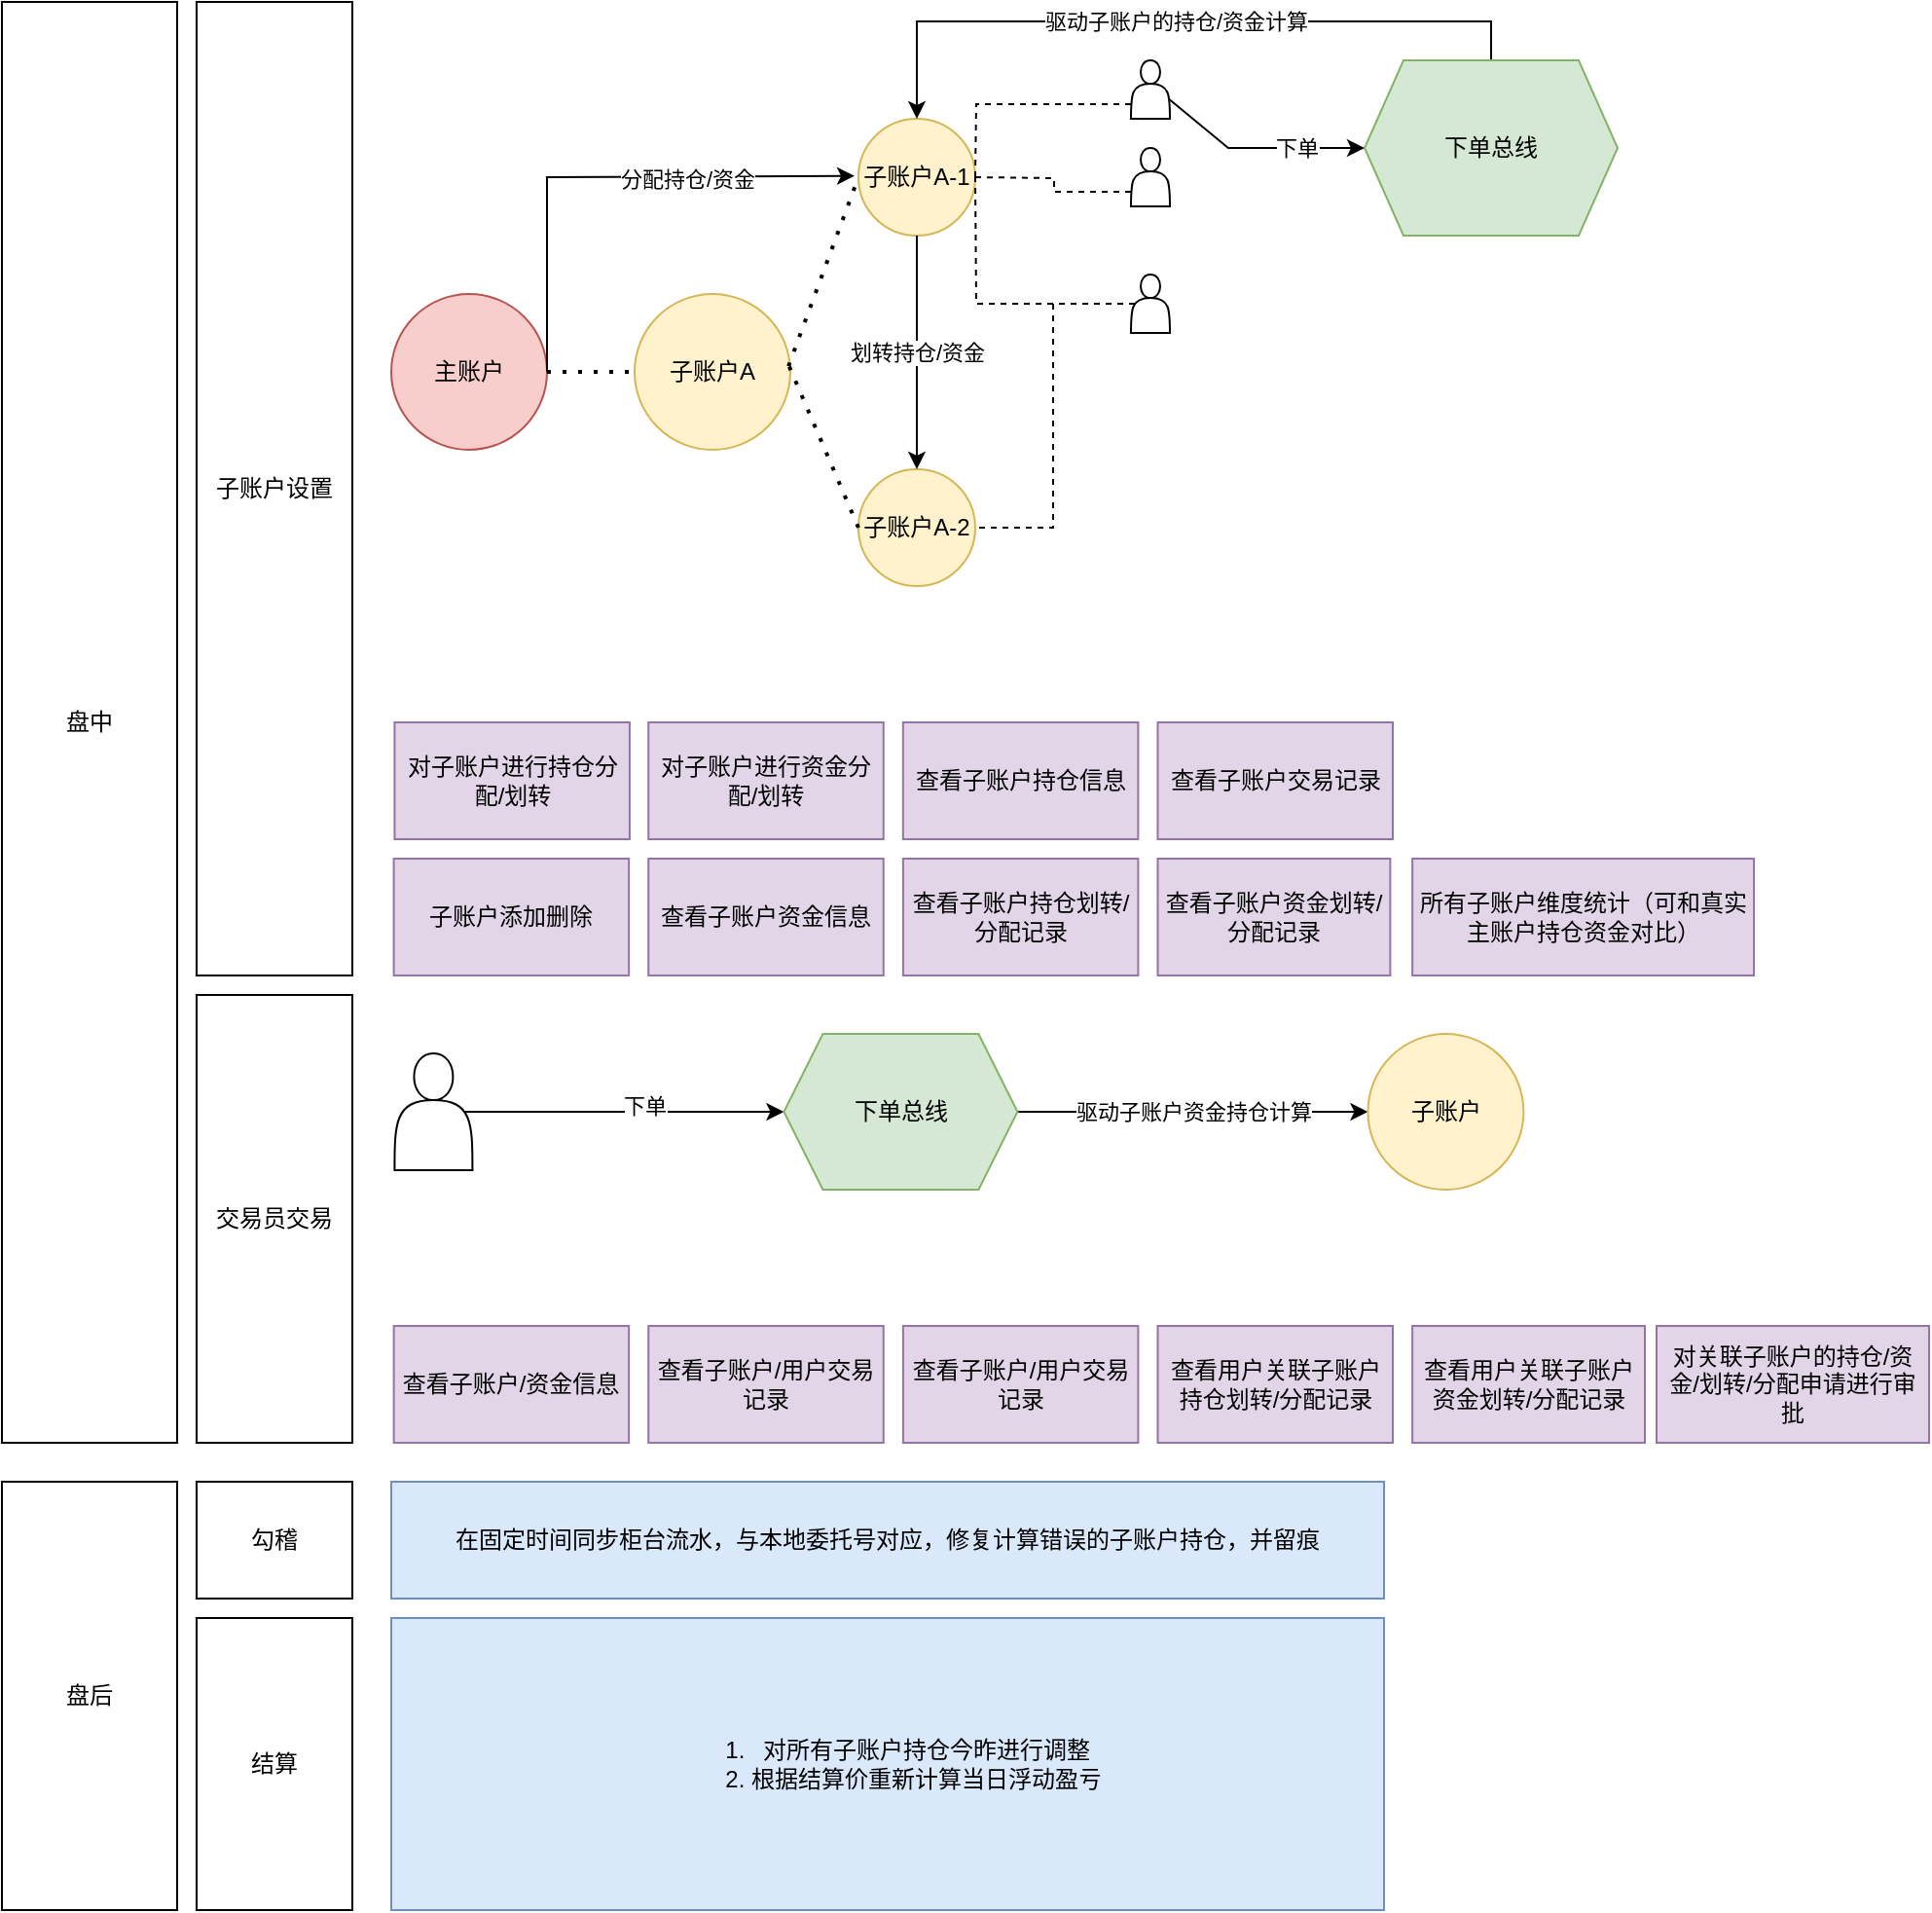 <mxfile version="21.3.4" type="github">
  <diagram name="Page-1" id="pTGKddGVBu179Sqo4M76">
    <mxGraphModel dx="2625" dy="1435" grid="1" gridSize="10" guides="1" tooltips="1" connect="1" arrows="1" fold="1" page="1" pageScale="1" pageWidth="850" pageHeight="1100" math="0" shadow="0">
      <root>
        <mxCell id="0" />
        <mxCell id="1" parent="0" />
        <mxCell id="C4NJVwHf82PDzk8-M8Or-2" value="盘中" style="rounded=0;whiteSpace=wrap;html=1;" vertex="1" parent="1">
          <mxGeometry x="60" y="20" width="90" height="740" as="geometry" />
        </mxCell>
        <mxCell id="C4NJVwHf82PDzk8-M8Or-3" value="盘后" style="rounded=0;whiteSpace=wrap;html=1;" vertex="1" parent="1">
          <mxGeometry x="60" y="780" width="90" height="220" as="geometry" />
        </mxCell>
        <mxCell id="C4NJVwHf82PDzk8-M8Or-4" value="勾稽" style="rounded=0;whiteSpace=wrap;html=1;" vertex="1" parent="1">
          <mxGeometry x="160" y="780" width="80" height="60" as="geometry" />
        </mxCell>
        <mxCell id="C4NJVwHf82PDzk8-M8Or-5" value="结算" style="rounded=0;whiteSpace=wrap;html=1;" vertex="1" parent="1">
          <mxGeometry x="160" y="850" width="80" height="150" as="geometry" />
        </mxCell>
        <mxCell id="C4NJVwHf82PDzk8-M8Or-6" value="子账户设置" style="rounded=0;whiteSpace=wrap;html=1;" vertex="1" parent="1">
          <mxGeometry x="160" y="20" width="80" height="500" as="geometry" />
        </mxCell>
        <mxCell id="C4NJVwHf82PDzk8-M8Or-84" style="edgeStyle=orthogonalEdgeStyle;rounded=0;orthogonalLoop=1;jettySize=auto;html=1;exitX=0.5;exitY=0;exitDx=0;exitDy=0;" edge="1" parent="1" source="C4NJVwHf82PDzk8-M8Or-8">
          <mxGeometry relative="1" as="geometry">
            <mxPoint x="199.8" y="559.8" as="targetPoint" />
          </mxGeometry>
        </mxCell>
        <mxCell id="C4NJVwHf82PDzk8-M8Or-8" value="交易员交易" style="rounded=0;whiteSpace=wrap;html=1;" vertex="1" parent="1">
          <mxGeometry x="160" y="530" width="80" height="230" as="geometry" />
        </mxCell>
        <mxCell id="C4NJVwHf82PDzk8-M8Or-10" value="主账户" style="ellipse;whiteSpace=wrap;html=1;aspect=fixed;fillColor=#f8cecc;strokeColor=#b85450;" vertex="1" parent="1">
          <mxGeometry x="260" y="170" width="80" height="80" as="geometry" />
        </mxCell>
        <mxCell id="C4NJVwHf82PDzk8-M8Or-11" value="子账户A" style="ellipse;whiteSpace=wrap;html=1;aspect=fixed;fillColor=#fff2cc;strokeColor=#d6b656;" vertex="1" parent="1">
          <mxGeometry x="385" y="170" width="80" height="80" as="geometry" />
        </mxCell>
        <mxCell id="C4NJVwHf82PDzk8-M8Or-13" value="子账户A-2" style="ellipse;whiteSpace=wrap;html=1;aspect=fixed;fillColor=#fff2cc;strokeColor=#d6b656;" vertex="1" parent="1">
          <mxGeometry x="500" y="260" width="60" height="60" as="geometry" />
        </mxCell>
        <mxCell id="C4NJVwHf82PDzk8-M8Or-14" value="子账户A-1" style="ellipse;whiteSpace=wrap;html=1;aspect=fixed;fillColor=#fff2cc;strokeColor=#d6b656;" vertex="1" parent="1">
          <mxGeometry x="500" y="80" width="60" height="60" as="geometry" />
        </mxCell>
        <mxCell id="C4NJVwHf82PDzk8-M8Or-41" style="edgeStyle=orthogonalEdgeStyle;rounded=0;orthogonalLoop=1;jettySize=auto;html=1;exitX=0;exitY=0.75;exitDx=0;exitDy=0;dashed=1;endArrow=none;endFill=0;" edge="1" parent="1" source="C4NJVwHf82PDzk8-M8Or-16">
          <mxGeometry relative="1" as="geometry">
            <mxPoint x="560" y="110" as="targetPoint" />
          </mxGeometry>
        </mxCell>
        <mxCell id="C4NJVwHf82PDzk8-M8Or-16" value="" style="shape=actor;whiteSpace=wrap;html=1;" vertex="1" parent="1">
          <mxGeometry x="640" y="95" width="20" height="30" as="geometry" />
        </mxCell>
        <mxCell id="C4NJVwHf82PDzk8-M8Or-17" value="" style="shape=actor;whiteSpace=wrap;html=1;align=right;" vertex="1" parent="1">
          <mxGeometry x="640" y="50" width="20" height="30" as="geometry" />
        </mxCell>
        <mxCell id="C4NJVwHf82PDzk8-M8Or-38" style="edgeStyle=orthogonalEdgeStyle;rounded=0;orthogonalLoop=1;jettySize=auto;html=1;exitX=0.1;exitY=0.5;exitDx=0;exitDy=0;exitPerimeter=0;dashed=1;endArrow=none;endFill=0;" edge="1" parent="1" source="C4NJVwHf82PDzk8-M8Or-18">
          <mxGeometry relative="1" as="geometry">
            <mxPoint x="560" y="110" as="targetPoint" />
          </mxGeometry>
        </mxCell>
        <mxCell id="C4NJVwHf82PDzk8-M8Or-39" style="edgeStyle=orthogonalEdgeStyle;rounded=0;orthogonalLoop=1;jettySize=auto;html=1;exitX=0.1;exitY=0.5;exitDx=0;exitDy=0;exitPerimeter=0;entryX=1;entryY=0.5;entryDx=0;entryDy=0;endArrow=none;endFill=0;dashed=1;" edge="1" parent="1" source="C4NJVwHf82PDzk8-M8Or-18" target="C4NJVwHf82PDzk8-M8Or-13">
          <mxGeometry relative="1" as="geometry" />
        </mxCell>
        <mxCell id="C4NJVwHf82PDzk8-M8Or-18" value="" style="shape=actor;whiteSpace=wrap;html=1;" vertex="1" parent="1">
          <mxGeometry x="640" y="160" width="20" height="30" as="geometry" />
        </mxCell>
        <mxCell id="C4NJVwHf82PDzk8-M8Or-22" value="" style="endArrow=classic;html=1;rounded=0;exitX=1;exitY=0.5;exitDx=0;exitDy=0;entryX=-0.033;entryY=0.489;entryDx=0;entryDy=0;entryPerimeter=0;" edge="1" parent="1" source="C4NJVwHf82PDzk8-M8Or-10" target="C4NJVwHf82PDzk8-M8Or-14">
          <mxGeometry width="50" height="50" relative="1" as="geometry">
            <mxPoint x="560" y="260" as="sourcePoint" />
            <mxPoint x="610" y="210" as="targetPoint" />
            <Array as="points">
              <mxPoint x="340" y="110" />
            </Array>
          </mxGeometry>
        </mxCell>
        <mxCell id="C4NJVwHf82PDzk8-M8Or-23" value="分配持仓/资金" style="edgeLabel;html=1;align=center;verticalAlign=middle;resizable=0;points=[];" vertex="1" connectable="0" parent="C4NJVwHf82PDzk8-M8Or-22">
          <mxGeometry x="0.335" y="-1" relative="1" as="geometry">
            <mxPoint as="offset" />
          </mxGeometry>
        </mxCell>
        <mxCell id="C4NJVwHf82PDzk8-M8Or-24" value="划转持仓/资金" style="endArrow=classic;html=1;rounded=0;exitX=0.5;exitY=1;exitDx=0;exitDy=0;entryX=0.5;entryY=0;entryDx=0;entryDy=0;" edge="1" parent="1" source="C4NJVwHf82PDzk8-M8Or-14" target="C4NJVwHf82PDzk8-M8Or-13">
          <mxGeometry width="50" height="50" relative="1" as="geometry">
            <mxPoint x="560" y="260" as="sourcePoint" />
            <mxPoint x="610" y="210" as="targetPoint" />
          </mxGeometry>
        </mxCell>
        <mxCell id="C4NJVwHf82PDzk8-M8Or-30" value="驱动子账户的持仓/资金计算" style="edgeStyle=orthogonalEdgeStyle;rounded=0;orthogonalLoop=1;jettySize=auto;html=1;exitX=0.5;exitY=0;exitDx=0;exitDy=0;entryX=0.5;entryY=0;entryDx=0;entryDy=0;" edge="1" parent="1" source="C4NJVwHf82PDzk8-M8Or-26" target="C4NJVwHf82PDzk8-M8Or-14">
          <mxGeometry relative="1" as="geometry" />
        </mxCell>
        <mxCell id="C4NJVwHf82PDzk8-M8Or-26" value="下单总线" style="shape=hexagon;perimeter=hexagonPerimeter2;whiteSpace=wrap;html=1;fixedSize=1;fillColor=#d5e8d4;strokeColor=#82b366;" vertex="1" parent="1">
          <mxGeometry x="760" y="50" width="130" height="90" as="geometry" />
        </mxCell>
        <mxCell id="C4NJVwHf82PDzk8-M8Or-27" value="" style="endArrow=classic;html=1;rounded=0;exitX=0.983;exitY=0.667;exitDx=0;exitDy=0;exitPerimeter=0;entryX=0;entryY=0.5;entryDx=0;entryDy=0;" edge="1" parent="1" source="C4NJVwHf82PDzk8-M8Or-17" target="C4NJVwHf82PDzk8-M8Or-26">
          <mxGeometry width="50" height="50" relative="1" as="geometry">
            <mxPoint x="560" y="260" as="sourcePoint" />
            <mxPoint x="610" y="210" as="targetPoint" />
            <Array as="points">
              <mxPoint x="690" y="95" />
            </Array>
          </mxGeometry>
        </mxCell>
        <mxCell id="C4NJVwHf82PDzk8-M8Or-28" value="下单" style="edgeLabel;html=1;align=center;verticalAlign=middle;resizable=0;points=[];" vertex="1" connectable="0" parent="C4NJVwHf82PDzk8-M8Or-27">
          <mxGeometry x="0.35" relative="1" as="geometry">
            <mxPoint as="offset" />
          </mxGeometry>
        </mxCell>
        <mxCell id="C4NJVwHf82PDzk8-M8Or-31" value="" style="endArrow=none;dashed=1;html=1;dashPattern=1 3;strokeWidth=2;rounded=0;exitX=1;exitY=0.5;exitDx=0;exitDy=0;entryX=0;entryY=0.5;entryDx=0;entryDy=0;" edge="1" parent="1" source="C4NJVwHf82PDzk8-M8Or-10" target="C4NJVwHf82PDzk8-M8Or-11">
          <mxGeometry width="50" height="50" relative="1" as="geometry">
            <mxPoint x="560" y="260" as="sourcePoint" />
            <mxPoint x="610" y="210" as="targetPoint" />
          </mxGeometry>
        </mxCell>
        <mxCell id="C4NJVwHf82PDzk8-M8Or-33" value="" style="endArrow=none;dashed=1;html=1;dashPattern=1 3;strokeWidth=2;rounded=0;exitX=0.988;exitY=0.463;exitDx=0;exitDy=0;entryX=0;entryY=0.5;entryDx=0;entryDy=0;exitPerimeter=0;" edge="1" parent="1" source="C4NJVwHf82PDzk8-M8Or-11" target="C4NJVwHf82PDzk8-M8Or-14">
          <mxGeometry width="50" height="50" relative="1" as="geometry">
            <mxPoint x="470" y="180" as="sourcePoint" />
            <mxPoint x="520" y="130" as="targetPoint" />
          </mxGeometry>
        </mxCell>
        <mxCell id="C4NJVwHf82PDzk8-M8Or-34" value="" style="endArrow=none;dashed=1;html=1;dashPattern=1 3;strokeWidth=2;rounded=0;exitX=0;exitY=0.5;exitDx=0;exitDy=0;entryX=0.992;entryY=0.463;entryDx=0;entryDy=0;entryPerimeter=0;" edge="1" parent="1" source="C4NJVwHf82PDzk8-M8Or-13" target="C4NJVwHf82PDzk8-M8Or-11">
          <mxGeometry width="50" height="50" relative="1" as="geometry">
            <mxPoint x="490" y="210" as="sourcePoint" />
            <mxPoint x="480" y="210" as="targetPoint" />
          </mxGeometry>
        </mxCell>
        <mxCell id="C4NJVwHf82PDzk8-M8Or-40" style="edgeStyle=orthogonalEdgeStyle;rounded=0;orthogonalLoop=1;jettySize=auto;html=1;exitX=0;exitY=0.75;exitDx=0;exitDy=0;dashed=1;endArrow=none;endFill=0;" edge="1" parent="1" source="C4NJVwHf82PDzk8-M8Or-17">
          <mxGeometry relative="1" as="geometry">
            <mxPoint x="652" y="245" as="sourcePoint" />
            <mxPoint x="560" y="110" as="targetPoint" />
          </mxGeometry>
        </mxCell>
        <mxCell id="C4NJVwHf82PDzk8-M8Or-59" style="edgeStyle=orthogonalEdgeStyle;rounded=0;orthogonalLoop=1;jettySize=auto;html=1;exitX=0.9;exitY=0.5;exitDx=0;exitDy=0;exitPerimeter=0;entryX=0;entryY=0.5;entryDx=0;entryDy=0;" edge="1" parent="1" source="C4NJVwHf82PDzk8-M8Or-53" target="C4NJVwHf82PDzk8-M8Or-54">
          <mxGeometry relative="1" as="geometry" />
        </mxCell>
        <mxCell id="C4NJVwHf82PDzk8-M8Or-60" value="下单" style="edgeLabel;html=1;align=center;verticalAlign=middle;resizable=0;points=[];" vertex="1" connectable="0" parent="C4NJVwHf82PDzk8-M8Or-59">
          <mxGeometry x="0.126" y="3" relative="1" as="geometry">
            <mxPoint as="offset" />
          </mxGeometry>
        </mxCell>
        <mxCell id="C4NJVwHf82PDzk8-M8Or-53" value="" style="shape=actor;whiteSpace=wrap;html=1;" vertex="1" parent="1">
          <mxGeometry x="261.71" y="560" width="40" height="60" as="geometry" />
        </mxCell>
        <mxCell id="C4NJVwHf82PDzk8-M8Or-61" value="驱动子账户资金持仓计算" style="edgeStyle=orthogonalEdgeStyle;rounded=0;orthogonalLoop=1;jettySize=auto;html=1;exitX=1;exitY=0.5;exitDx=0;exitDy=0;entryX=0;entryY=0.5;entryDx=0;entryDy=0;" edge="1" parent="1" source="C4NJVwHf82PDzk8-M8Or-54" target="C4NJVwHf82PDzk8-M8Or-55">
          <mxGeometry relative="1" as="geometry" />
        </mxCell>
        <mxCell id="C4NJVwHf82PDzk8-M8Or-54" value="下单总线" style="shape=hexagon;perimeter=hexagonPerimeter2;whiteSpace=wrap;html=1;fixedSize=1;fillColor=#d5e8d4;strokeColor=#82b366;" vertex="1" parent="1">
          <mxGeometry x="461.71" y="550" width="120" height="80" as="geometry" />
        </mxCell>
        <mxCell id="C4NJVwHf82PDzk8-M8Or-55" value="子账户" style="ellipse;whiteSpace=wrap;html=1;aspect=fixed;fillColor=#fff2cc;strokeColor=#d6b656;" vertex="1" parent="1">
          <mxGeometry x="761.71" y="550" width="80" height="80" as="geometry" />
        </mxCell>
        <mxCell id="C4NJVwHf82PDzk8-M8Or-64" value="查看子账户/资金信息" style="rounded=0;whiteSpace=wrap;html=1;fillColor=#e1d5e7;strokeColor=#9673a6;" vertex="1" parent="1">
          <mxGeometry x="261.313" y="700" width="120.75" height="60" as="geometry" />
        </mxCell>
        <mxCell id="C4NJVwHf82PDzk8-M8Or-65" value="查看子账户/用户交易记录" style="rounded=0;whiteSpace=wrap;html=1;fillColor=#e1d5e7;strokeColor=#9673a6;" vertex="1" parent="1">
          <mxGeometry x="392.125" y="700" width="120.75" height="60" as="geometry" />
        </mxCell>
        <mxCell id="C4NJVwHf82PDzk8-M8Or-66" value="查看用户关联子账户持仓划转/分配记录" style="rounded=0;whiteSpace=wrap;html=1;fillColor=#e1d5e7;strokeColor=#9673a6;" vertex="1" parent="1">
          <mxGeometry x="653.75" y="700" width="120.75" height="60" as="geometry" />
        </mxCell>
        <mxCell id="C4NJVwHf82PDzk8-M8Or-67" value="查看用户关联子账户资金划转/分配记录" style="rounded=0;whiteSpace=wrap;html=1;fillColor=#e1d5e7;strokeColor=#9673a6;" vertex="1" parent="1">
          <mxGeometry x="784.562" y="700" width="119.438" height="60" as="geometry" />
        </mxCell>
        <mxCell id="C4NJVwHf82PDzk8-M8Or-68" value="查看子账户/用户交易记录" style="rounded=0;whiteSpace=wrap;html=1;fillColor=#e1d5e7;strokeColor=#9673a6;" vertex="1" parent="1">
          <mxGeometry x="522.938" y="700" width="120.75" height="60" as="geometry" />
        </mxCell>
        <mxCell id="C4NJVwHf82PDzk8-M8Or-70" value="在固定时间同步柜台流水，与本地委托号对应，修复计算错误的子账户持仓，并留痕" style="rounded=0;whiteSpace=wrap;html=1;fillColor=#dae8fc;strokeColor=#6c8ebf;" vertex="1" parent="1">
          <mxGeometry x="260" y="780" width="510" height="60" as="geometry" />
        </mxCell>
        <mxCell id="C4NJVwHf82PDzk8-M8Or-72" value="&lt;ol&gt;&lt;li&gt;对所有子账户持仓今昨进行调整&lt;/li&gt;&lt;li&gt;根据结算价重新计算当日浮动盈亏&lt;/li&gt;&lt;/ol&gt;" style="rounded=0;whiteSpace=wrap;html=1;fillColor=#dae8fc;strokeColor=#6c8ebf;" vertex="1" parent="1">
          <mxGeometry x="260" y="850" width="510" height="150" as="geometry" />
        </mxCell>
        <mxCell id="C4NJVwHf82PDzk8-M8Or-45" value="子账户添加删除" style="rounded=0;whiteSpace=wrap;html=1;fillColor=#e1d5e7;strokeColor=#9673a6;" vertex="1" parent="1">
          <mxGeometry x="261.31" y="460" width="120.75" height="60" as="geometry" />
        </mxCell>
        <mxCell id="C4NJVwHf82PDzk8-M8Or-46" value="查看子账户资金信息" style="rounded=0;whiteSpace=wrap;html=1;fillColor=#e1d5e7;strokeColor=#9673a6;" vertex="1" parent="1">
          <mxGeometry x="392.123" y="460" width="120.75" height="60" as="geometry" />
        </mxCell>
        <mxCell id="C4NJVwHf82PDzk8-M8Or-47" value="查看子账户持仓信息" style="rounded=0;whiteSpace=wrap;html=1;fillColor=#e1d5e7;strokeColor=#9673a6;" vertex="1" parent="1">
          <mxGeometry x="522.935" y="390" width="120.75" height="60" as="geometry" />
        </mxCell>
        <mxCell id="C4NJVwHf82PDzk8-M8Or-48" value="查看子账户持仓划转/分配记录" style="rounded=0;whiteSpace=wrap;html=1;fillColor=#e1d5e7;strokeColor=#9673a6;" vertex="1" parent="1">
          <mxGeometry x="522.94" y="460" width="120.75" height="60" as="geometry" />
        </mxCell>
        <mxCell id="C4NJVwHf82PDzk8-M8Or-49" value="查看子账户资金划转/分配记录" style="rounded=0;whiteSpace=wrap;html=1;fillColor=#e1d5e7;strokeColor=#9673a6;" vertex="1" parent="1">
          <mxGeometry x="653.752" y="460" width="119.438" height="60" as="geometry" />
        </mxCell>
        <mxCell id="C4NJVwHf82PDzk8-M8Or-50" value="查看子账户交易记录" style="rounded=0;whiteSpace=wrap;html=1;fillColor=#e1d5e7;strokeColor=#9673a6;" vertex="1" parent="1">
          <mxGeometry x="653.747" y="390" width="120.75" height="60" as="geometry" />
        </mxCell>
        <mxCell id="C4NJVwHf82PDzk8-M8Or-52" value="所有子账户维度统计（可和真实主账户持仓资金对比）" style="rounded=0;whiteSpace=wrap;html=1;fillColor=#e1d5e7;strokeColor=#9673a6;" vertex="1" parent="1">
          <mxGeometry x="784.57" y="460" width="175.44" height="60" as="geometry" />
        </mxCell>
        <mxCell id="C4NJVwHf82PDzk8-M8Or-81" value="对子账户进行持仓分配/划转" style="rounded=0;whiteSpace=wrap;html=1;fillColor=#e1d5e7;strokeColor=#9673a6;" vertex="1" parent="1">
          <mxGeometry x="261.71" y="390" width="120.75" height="60" as="geometry" />
        </mxCell>
        <mxCell id="C4NJVwHf82PDzk8-M8Or-82" value="对子账户进行资金分配/划转" style="rounded=0;whiteSpace=wrap;html=1;fillColor=#e1d5e7;strokeColor=#9673a6;" vertex="1" parent="1">
          <mxGeometry x="392.12" y="390" width="120.75" height="60" as="geometry" />
        </mxCell>
        <mxCell id="C4NJVwHf82PDzk8-M8Or-85" value="对关联子账户的持仓/资金/划转/分配申请进行审批" style="rounded=0;whiteSpace=wrap;html=1;fillColor=#e1d5e7;strokeColor=#9673a6;" vertex="1" parent="1">
          <mxGeometry x="910" y="700" width="140" height="60" as="geometry" />
        </mxCell>
      </root>
    </mxGraphModel>
  </diagram>
</mxfile>
